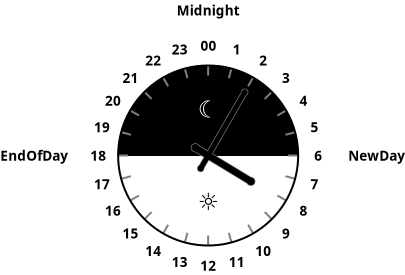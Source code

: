 <?xml version="1.0" encoding="UTF-8"?>
<dia:diagram xmlns:dia="http://www.lysator.liu.se/~alla/dia/">
  <dia:layer name="Background" visible="true" active="true">
    <dia:object type="Standard - Text" version="1" id="O0">
      <dia:attribute name="obj_pos">
        <dia:point val="12,6.5"/>
      </dia:attribute>
      <dia:attribute name="obj_bb">
        <dia:rectangle val="11.527,6.105;12.473,6.895"/>
      </dia:attribute>
      <dia:attribute name="text">
        <dia:composite type="text">
          <dia:attribute name="string">
            <dia:string>#00#</dia:string>
          </dia:attribute>
          <dia:attribute name="font">
            <dia:font family="sans" style="80" name="Helvetica-Bold"/>
          </dia:attribute>
          <dia:attribute name="height">
            <dia:real val="0.847"/>
          </dia:attribute>
          <dia:attribute name="pos">
            <dia:point val="12,6.735"/>
          </dia:attribute>
          <dia:attribute name="color">
            <dia:color val="#000000"/>
          </dia:attribute>
          <dia:attribute name="alignment">
            <dia:enum val="1"/>
          </dia:attribute>
        </dia:composite>
      </dia:attribute>
      <dia:attribute name="valign">
        <dia:enum val="2"/>
      </dia:attribute>
    </dia:object>
    <dia:object type="Standard - Text" version="1" id="O1">
      <dia:attribute name="obj_pos">
        <dia:point val="13.424,6.687"/>
      </dia:attribute>
      <dia:attribute name="obj_bb">
        <dia:rectangle val="13.187,6.292;13.66,7.082"/>
      </dia:attribute>
      <dia:attribute name="text">
        <dia:composite type="text">
          <dia:attribute name="string">
            <dia:string>#1#</dia:string>
          </dia:attribute>
          <dia:attribute name="font">
            <dia:font family="sans" style="80" name="Helvetica-Bold"/>
          </dia:attribute>
          <dia:attribute name="height">
            <dia:real val="0.847"/>
          </dia:attribute>
          <dia:attribute name="pos">
            <dia:point val="13.424,6.922"/>
          </dia:attribute>
          <dia:attribute name="color">
            <dia:color val="#000000"/>
          </dia:attribute>
          <dia:attribute name="alignment">
            <dia:enum val="1"/>
          </dia:attribute>
        </dia:composite>
      </dia:attribute>
      <dia:attribute name="valign">
        <dia:enum val="2"/>
      </dia:attribute>
    </dia:object>
    <dia:object type="Standard - Text" version="1" id="O2">
      <dia:attribute name="obj_pos">
        <dia:point val="14.75,7.237"/>
      </dia:attribute>
      <dia:attribute name="obj_bb">
        <dia:rectangle val="14.514,6.842;14.986,7.632"/>
      </dia:attribute>
      <dia:attribute name="text">
        <dia:composite type="text">
          <dia:attribute name="string">
            <dia:string>#2#</dia:string>
          </dia:attribute>
          <dia:attribute name="font">
            <dia:font family="sans" style="80" name="Helvetica-Bold"/>
          </dia:attribute>
          <dia:attribute name="height">
            <dia:real val="0.847"/>
          </dia:attribute>
          <dia:attribute name="pos">
            <dia:point val="14.75,7.472"/>
          </dia:attribute>
          <dia:attribute name="color">
            <dia:color val="#000000"/>
          </dia:attribute>
          <dia:attribute name="alignment">
            <dia:enum val="1"/>
          </dia:attribute>
        </dia:composite>
      </dia:attribute>
      <dia:attribute name="valign">
        <dia:enum val="2"/>
      </dia:attribute>
    </dia:object>
    <dia:object type="Standard - Text" version="1" id="O3">
      <dia:attribute name="obj_pos">
        <dia:point val="15.889,8.111"/>
      </dia:attribute>
      <dia:attribute name="obj_bb">
        <dia:rectangle val="15.653,7.716;16.125,8.506"/>
      </dia:attribute>
      <dia:attribute name="text">
        <dia:composite type="text">
          <dia:attribute name="string">
            <dia:string>#3#</dia:string>
          </dia:attribute>
          <dia:attribute name="font">
            <dia:font family="sans" style="80" name="Helvetica-Bold"/>
          </dia:attribute>
          <dia:attribute name="height">
            <dia:real val="0.847"/>
          </dia:attribute>
          <dia:attribute name="pos">
            <dia:point val="15.889,8.346"/>
          </dia:attribute>
          <dia:attribute name="color">
            <dia:color val="#000000"/>
          </dia:attribute>
          <dia:attribute name="alignment">
            <dia:enum val="1"/>
          </dia:attribute>
        </dia:composite>
      </dia:attribute>
      <dia:attribute name="valign">
        <dia:enum val="2"/>
      </dia:attribute>
    </dia:object>
    <dia:object type="Standard - Text" version="1" id="O4">
      <dia:attribute name="obj_pos">
        <dia:point val="16.763,9.25"/>
      </dia:attribute>
      <dia:attribute name="obj_bb">
        <dia:rectangle val="16.527,8.855;16.999,9.645"/>
      </dia:attribute>
      <dia:attribute name="text">
        <dia:composite type="text">
          <dia:attribute name="string">
            <dia:string>#4#</dia:string>
          </dia:attribute>
          <dia:attribute name="font">
            <dia:font family="sans" style="80" name="Helvetica-Bold"/>
          </dia:attribute>
          <dia:attribute name="height">
            <dia:real val="0.847"/>
          </dia:attribute>
          <dia:attribute name="pos">
            <dia:point val="16.763,9.485"/>
          </dia:attribute>
          <dia:attribute name="color">
            <dia:color val="#000000"/>
          </dia:attribute>
          <dia:attribute name="alignment">
            <dia:enum val="1"/>
          </dia:attribute>
        </dia:composite>
      </dia:attribute>
      <dia:attribute name="valign">
        <dia:enum val="2"/>
      </dia:attribute>
    </dia:object>
    <dia:object type="Standard - Text" version="1" id="O5">
      <dia:attribute name="obj_pos">
        <dia:point val="17.313,10.576"/>
      </dia:attribute>
      <dia:attribute name="obj_bb">
        <dia:rectangle val="17.076,10.181;17.549,10.972"/>
      </dia:attribute>
      <dia:attribute name="text">
        <dia:composite type="text">
          <dia:attribute name="string">
            <dia:string>#5#</dia:string>
          </dia:attribute>
          <dia:attribute name="font">
            <dia:font family="sans" style="80" name="Helvetica-Bold"/>
          </dia:attribute>
          <dia:attribute name="height">
            <dia:real val="0.847"/>
          </dia:attribute>
          <dia:attribute name="pos">
            <dia:point val="17.313,10.812"/>
          </dia:attribute>
          <dia:attribute name="color">
            <dia:color val="#000000"/>
          </dia:attribute>
          <dia:attribute name="alignment">
            <dia:enum val="1"/>
          </dia:attribute>
        </dia:composite>
      </dia:attribute>
      <dia:attribute name="valign">
        <dia:enum val="2"/>
      </dia:attribute>
    </dia:object>
    <dia:object type="Standard - Text" version="1" id="O6">
      <dia:attribute name="obj_pos">
        <dia:point val="17.5,12"/>
      </dia:attribute>
      <dia:attribute name="obj_bb">
        <dia:rectangle val="17.264,11.605;17.736,12.395"/>
      </dia:attribute>
      <dia:attribute name="text">
        <dia:composite type="text">
          <dia:attribute name="string">
            <dia:string>#6#</dia:string>
          </dia:attribute>
          <dia:attribute name="font">
            <dia:font family="sans" style="80" name="Helvetica-Bold"/>
          </dia:attribute>
          <dia:attribute name="height">
            <dia:real val="0.847"/>
          </dia:attribute>
          <dia:attribute name="pos">
            <dia:point val="17.5,12.235"/>
          </dia:attribute>
          <dia:attribute name="color">
            <dia:color val="#000000"/>
          </dia:attribute>
          <dia:attribute name="alignment">
            <dia:enum val="1"/>
          </dia:attribute>
        </dia:composite>
      </dia:attribute>
      <dia:attribute name="valign">
        <dia:enum val="2"/>
      </dia:attribute>
    </dia:object>
    <dia:object type="Standard - Text" version="1" id="O7">
      <dia:attribute name="obj_pos">
        <dia:point val="17.313,13.424"/>
      </dia:attribute>
      <dia:attribute name="obj_bb">
        <dia:rectangle val="17.076,13.028;17.549,13.819"/>
      </dia:attribute>
      <dia:attribute name="text">
        <dia:composite type="text">
          <dia:attribute name="string">
            <dia:string>#7#</dia:string>
          </dia:attribute>
          <dia:attribute name="font">
            <dia:font family="sans" style="80" name="Helvetica-Bold"/>
          </dia:attribute>
          <dia:attribute name="height">
            <dia:real val="0.847"/>
          </dia:attribute>
          <dia:attribute name="pos">
            <dia:point val="17.313,13.659"/>
          </dia:attribute>
          <dia:attribute name="color">
            <dia:color val="#000000"/>
          </dia:attribute>
          <dia:attribute name="alignment">
            <dia:enum val="1"/>
          </dia:attribute>
        </dia:composite>
      </dia:attribute>
      <dia:attribute name="valign">
        <dia:enum val="2"/>
      </dia:attribute>
    </dia:object>
    <dia:object type="Standard - Text" version="1" id="O8">
      <dia:attribute name="obj_pos">
        <dia:point val="16.763,14.75"/>
      </dia:attribute>
      <dia:attribute name="obj_bb">
        <dia:rectangle val="16.527,14.355;16.999,15.145"/>
      </dia:attribute>
      <dia:attribute name="text">
        <dia:composite type="text">
          <dia:attribute name="string">
            <dia:string>#8#</dia:string>
          </dia:attribute>
          <dia:attribute name="font">
            <dia:font family="sans" style="80" name="Helvetica-Bold"/>
          </dia:attribute>
          <dia:attribute name="height">
            <dia:real val="0.847"/>
          </dia:attribute>
          <dia:attribute name="pos">
            <dia:point val="16.763,14.985"/>
          </dia:attribute>
          <dia:attribute name="color">
            <dia:color val="#000000"/>
          </dia:attribute>
          <dia:attribute name="alignment">
            <dia:enum val="1"/>
          </dia:attribute>
        </dia:composite>
      </dia:attribute>
      <dia:attribute name="valign">
        <dia:enum val="2"/>
      </dia:attribute>
    </dia:object>
    <dia:object type="Standard - Text" version="1" id="O9">
      <dia:attribute name="obj_pos">
        <dia:point val="15.889,15.889"/>
      </dia:attribute>
      <dia:attribute name="obj_bb">
        <dia:rectangle val="15.653,15.494;16.125,16.284"/>
      </dia:attribute>
      <dia:attribute name="text">
        <dia:composite type="text">
          <dia:attribute name="string">
            <dia:string>#9#</dia:string>
          </dia:attribute>
          <dia:attribute name="font">
            <dia:font family="sans" style="80" name="Helvetica-Bold"/>
          </dia:attribute>
          <dia:attribute name="height">
            <dia:real val="0.847"/>
          </dia:attribute>
          <dia:attribute name="pos">
            <dia:point val="15.889,16.124"/>
          </dia:attribute>
          <dia:attribute name="color">
            <dia:color val="#000000"/>
          </dia:attribute>
          <dia:attribute name="alignment">
            <dia:enum val="1"/>
          </dia:attribute>
        </dia:composite>
      </dia:attribute>
      <dia:attribute name="valign">
        <dia:enum val="2"/>
      </dia:attribute>
    </dia:object>
    <dia:object type="Standard - Text" version="1" id="O10">
      <dia:attribute name="obj_pos">
        <dia:point val="14.75,16.763"/>
      </dia:attribute>
      <dia:attribute name="obj_bb">
        <dia:rectangle val="14.277,16.368;15.223,17.158"/>
      </dia:attribute>
      <dia:attribute name="text">
        <dia:composite type="text">
          <dia:attribute name="string">
            <dia:string>#10#</dia:string>
          </dia:attribute>
          <dia:attribute name="font">
            <dia:font family="sans" style="80" name="Helvetica-Bold"/>
          </dia:attribute>
          <dia:attribute name="height">
            <dia:real val="0.847"/>
          </dia:attribute>
          <dia:attribute name="pos">
            <dia:point val="14.75,16.998"/>
          </dia:attribute>
          <dia:attribute name="color">
            <dia:color val="#000000"/>
          </dia:attribute>
          <dia:attribute name="alignment">
            <dia:enum val="1"/>
          </dia:attribute>
        </dia:composite>
      </dia:attribute>
      <dia:attribute name="valign">
        <dia:enum val="2"/>
      </dia:attribute>
    </dia:object>
    <dia:object type="Standard - Text" version="1" id="O11">
      <dia:attribute name="obj_pos">
        <dia:point val="13.424,17.313"/>
      </dia:attribute>
      <dia:attribute name="obj_bb">
        <dia:rectangle val="12.951,16.918;13.896,17.708"/>
      </dia:attribute>
      <dia:attribute name="text">
        <dia:composite type="text">
          <dia:attribute name="string">
            <dia:string>#11#</dia:string>
          </dia:attribute>
          <dia:attribute name="font">
            <dia:font family="sans" style="80" name="Helvetica-Bold"/>
          </dia:attribute>
          <dia:attribute name="height">
            <dia:real val="0.847"/>
          </dia:attribute>
          <dia:attribute name="pos">
            <dia:point val="13.424,17.548"/>
          </dia:attribute>
          <dia:attribute name="color">
            <dia:color val="#000000"/>
          </dia:attribute>
          <dia:attribute name="alignment">
            <dia:enum val="1"/>
          </dia:attribute>
        </dia:composite>
      </dia:attribute>
      <dia:attribute name="valign">
        <dia:enum val="2"/>
      </dia:attribute>
    </dia:object>
    <dia:object type="Standard - Text" version="1" id="O12">
      <dia:attribute name="obj_pos">
        <dia:point val="12,17.5"/>
      </dia:attribute>
      <dia:attribute name="obj_bb">
        <dia:rectangle val="11.527,17.105;12.473,17.895"/>
      </dia:attribute>
      <dia:attribute name="text">
        <dia:composite type="text">
          <dia:attribute name="string">
            <dia:string>#12#</dia:string>
          </dia:attribute>
          <dia:attribute name="font">
            <dia:font family="sans" style="80" name="Helvetica-Bold"/>
          </dia:attribute>
          <dia:attribute name="height">
            <dia:real val="0.847"/>
          </dia:attribute>
          <dia:attribute name="pos">
            <dia:point val="12,17.735"/>
          </dia:attribute>
          <dia:attribute name="color">
            <dia:color val="#000000"/>
          </dia:attribute>
          <dia:attribute name="alignment">
            <dia:enum val="1"/>
          </dia:attribute>
        </dia:composite>
      </dia:attribute>
      <dia:attribute name="valign">
        <dia:enum val="2"/>
      </dia:attribute>
    </dia:object>
    <dia:object type="Standard - Text" version="1" id="O13">
      <dia:attribute name="obj_pos">
        <dia:point val="10.576,17.313"/>
      </dia:attribute>
      <dia:attribute name="obj_bb">
        <dia:rectangle val="10.104,16.918;11.049,17.708"/>
      </dia:attribute>
      <dia:attribute name="text">
        <dia:composite type="text">
          <dia:attribute name="string">
            <dia:string>#13#</dia:string>
          </dia:attribute>
          <dia:attribute name="font">
            <dia:font family="sans" style="80" name="Helvetica-Bold"/>
          </dia:attribute>
          <dia:attribute name="height">
            <dia:real val="0.847"/>
          </dia:attribute>
          <dia:attribute name="pos">
            <dia:point val="10.576,17.548"/>
          </dia:attribute>
          <dia:attribute name="color">
            <dia:color val="#000000"/>
          </dia:attribute>
          <dia:attribute name="alignment">
            <dia:enum val="1"/>
          </dia:attribute>
        </dia:composite>
      </dia:attribute>
      <dia:attribute name="valign">
        <dia:enum val="2"/>
      </dia:attribute>
    </dia:object>
    <dia:object type="Standard - Text" version="1" id="O14">
      <dia:attribute name="obj_pos">
        <dia:point val="9.25,16.763"/>
      </dia:attribute>
      <dia:attribute name="obj_bb">
        <dia:rectangle val="8.777,16.368;9.723,17.158"/>
      </dia:attribute>
      <dia:attribute name="text">
        <dia:composite type="text">
          <dia:attribute name="string">
            <dia:string>#14#</dia:string>
          </dia:attribute>
          <dia:attribute name="font">
            <dia:font family="sans" style="80" name="Helvetica-Bold"/>
          </dia:attribute>
          <dia:attribute name="height">
            <dia:real val="0.847"/>
          </dia:attribute>
          <dia:attribute name="pos">
            <dia:point val="9.25,16.998"/>
          </dia:attribute>
          <dia:attribute name="color">
            <dia:color val="#000000"/>
          </dia:attribute>
          <dia:attribute name="alignment">
            <dia:enum val="1"/>
          </dia:attribute>
        </dia:composite>
      </dia:attribute>
      <dia:attribute name="valign">
        <dia:enum val="2"/>
      </dia:attribute>
    </dia:object>
    <dia:object type="Standard - Text" version="1" id="O15">
      <dia:attribute name="obj_pos">
        <dia:point val="8.111,15.889"/>
      </dia:attribute>
      <dia:attribute name="obj_bb">
        <dia:rectangle val="7.638,15.494;8.583,16.284"/>
      </dia:attribute>
      <dia:attribute name="text">
        <dia:composite type="text">
          <dia:attribute name="string">
            <dia:string>#15#</dia:string>
          </dia:attribute>
          <dia:attribute name="font">
            <dia:font family="sans" style="80" name="Helvetica-Bold"/>
          </dia:attribute>
          <dia:attribute name="height">
            <dia:real val="0.847"/>
          </dia:attribute>
          <dia:attribute name="pos">
            <dia:point val="8.111,16.124"/>
          </dia:attribute>
          <dia:attribute name="color">
            <dia:color val="#000000"/>
          </dia:attribute>
          <dia:attribute name="alignment">
            <dia:enum val="1"/>
          </dia:attribute>
        </dia:composite>
      </dia:attribute>
      <dia:attribute name="valign">
        <dia:enum val="2"/>
      </dia:attribute>
    </dia:object>
    <dia:object type="Standard - Text" version="1" id="O16">
      <dia:attribute name="obj_pos">
        <dia:point val="7.237,14.75"/>
      </dia:attribute>
      <dia:attribute name="obj_bb">
        <dia:rectangle val="6.764,14.355;7.709,15.145"/>
      </dia:attribute>
      <dia:attribute name="text">
        <dia:composite type="text">
          <dia:attribute name="string">
            <dia:string>#16#</dia:string>
          </dia:attribute>
          <dia:attribute name="font">
            <dia:font family="sans" style="80" name="Helvetica-Bold"/>
          </dia:attribute>
          <dia:attribute name="height">
            <dia:real val="0.847"/>
          </dia:attribute>
          <dia:attribute name="pos">
            <dia:point val="7.237,14.985"/>
          </dia:attribute>
          <dia:attribute name="color">
            <dia:color val="#000000"/>
          </dia:attribute>
          <dia:attribute name="alignment">
            <dia:enum val="1"/>
          </dia:attribute>
        </dia:composite>
      </dia:attribute>
      <dia:attribute name="valign">
        <dia:enum val="2"/>
      </dia:attribute>
    </dia:object>
    <dia:object type="Standard - Text" version="1" id="O17">
      <dia:attribute name="obj_pos">
        <dia:point val="6.687,13.424"/>
      </dia:attribute>
      <dia:attribute name="obj_bb">
        <dia:rectangle val="6.215,13.028;7.16,13.819"/>
      </dia:attribute>
      <dia:attribute name="text">
        <dia:composite type="text">
          <dia:attribute name="string">
            <dia:string>#17#</dia:string>
          </dia:attribute>
          <dia:attribute name="font">
            <dia:font family="sans" style="80" name="Helvetica-Bold"/>
          </dia:attribute>
          <dia:attribute name="height">
            <dia:real val="0.847"/>
          </dia:attribute>
          <dia:attribute name="pos">
            <dia:point val="6.687,13.659"/>
          </dia:attribute>
          <dia:attribute name="color">
            <dia:color val="#000000"/>
          </dia:attribute>
          <dia:attribute name="alignment">
            <dia:enum val="1"/>
          </dia:attribute>
        </dia:composite>
      </dia:attribute>
      <dia:attribute name="valign">
        <dia:enum val="2"/>
      </dia:attribute>
    </dia:object>
    <dia:object type="Standard - Text" version="1" id="O18">
      <dia:attribute name="obj_pos">
        <dia:point val="6.5,12"/>
      </dia:attribute>
      <dia:attribute name="obj_bb">
        <dia:rectangle val="6.027,11.605;6.973,12.395"/>
      </dia:attribute>
      <dia:attribute name="text">
        <dia:composite type="text">
          <dia:attribute name="string">
            <dia:string>#18#</dia:string>
          </dia:attribute>
          <dia:attribute name="font">
            <dia:font family="sans" style="80" name="Helvetica-Bold"/>
          </dia:attribute>
          <dia:attribute name="height">
            <dia:real val="0.847"/>
          </dia:attribute>
          <dia:attribute name="pos">
            <dia:point val="6.5,12.235"/>
          </dia:attribute>
          <dia:attribute name="color">
            <dia:color val="#000000"/>
          </dia:attribute>
          <dia:attribute name="alignment">
            <dia:enum val="1"/>
          </dia:attribute>
        </dia:composite>
      </dia:attribute>
      <dia:attribute name="valign">
        <dia:enum val="2"/>
      </dia:attribute>
    </dia:object>
    <dia:object type="Standard - Text" version="1" id="O19">
      <dia:attribute name="obj_pos">
        <dia:point val="6.687,10.576"/>
      </dia:attribute>
      <dia:attribute name="obj_bb">
        <dia:rectangle val="6.215,10.181;7.16,10.972"/>
      </dia:attribute>
      <dia:attribute name="text">
        <dia:composite type="text">
          <dia:attribute name="string">
            <dia:string>#19#</dia:string>
          </dia:attribute>
          <dia:attribute name="font">
            <dia:font family="sans" style="80" name="Helvetica-Bold"/>
          </dia:attribute>
          <dia:attribute name="height">
            <dia:real val="0.847"/>
          </dia:attribute>
          <dia:attribute name="pos">
            <dia:point val="6.687,10.812"/>
          </dia:attribute>
          <dia:attribute name="color">
            <dia:color val="#000000"/>
          </dia:attribute>
          <dia:attribute name="alignment">
            <dia:enum val="1"/>
          </dia:attribute>
        </dia:composite>
      </dia:attribute>
      <dia:attribute name="valign">
        <dia:enum val="2"/>
      </dia:attribute>
    </dia:object>
    <dia:object type="Standard - Text" version="1" id="O20">
      <dia:attribute name="obj_pos">
        <dia:point val="7.237,9.25"/>
      </dia:attribute>
      <dia:attribute name="obj_bb">
        <dia:rectangle val="6.764,8.855;7.709,9.645"/>
      </dia:attribute>
      <dia:attribute name="text">
        <dia:composite type="text">
          <dia:attribute name="string">
            <dia:string>#20#</dia:string>
          </dia:attribute>
          <dia:attribute name="font">
            <dia:font family="sans" style="80" name="Helvetica-Bold"/>
          </dia:attribute>
          <dia:attribute name="height">
            <dia:real val="0.847"/>
          </dia:attribute>
          <dia:attribute name="pos">
            <dia:point val="7.237,9.485"/>
          </dia:attribute>
          <dia:attribute name="color">
            <dia:color val="#000000"/>
          </dia:attribute>
          <dia:attribute name="alignment">
            <dia:enum val="1"/>
          </dia:attribute>
        </dia:composite>
      </dia:attribute>
      <dia:attribute name="valign">
        <dia:enum val="2"/>
      </dia:attribute>
    </dia:object>
    <dia:object type="Standard - Text" version="1" id="O21">
      <dia:attribute name="obj_pos">
        <dia:point val="8.111,8.111"/>
      </dia:attribute>
      <dia:attribute name="obj_bb">
        <dia:rectangle val="7.638,7.716;8.583,8.506"/>
      </dia:attribute>
      <dia:attribute name="text">
        <dia:composite type="text">
          <dia:attribute name="string">
            <dia:string>#21#</dia:string>
          </dia:attribute>
          <dia:attribute name="font">
            <dia:font family="sans" style="80" name="Helvetica-Bold"/>
          </dia:attribute>
          <dia:attribute name="height">
            <dia:real val="0.847"/>
          </dia:attribute>
          <dia:attribute name="pos">
            <dia:point val="8.111,8.346"/>
          </dia:attribute>
          <dia:attribute name="color">
            <dia:color val="#000000"/>
          </dia:attribute>
          <dia:attribute name="alignment">
            <dia:enum val="1"/>
          </dia:attribute>
        </dia:composite>
      </dia:attribute>
      <dia:attribute name="valign">
        <dia:enum val="2"/>
      </dia:attribute>
    </dia:object>
    <dia:object type="Standard - Text" version="1" id="O22">
      <dia:attribute name="obj_pos">
        <dia:point val="9.25,7.237"/>
      </dia:attribute>
      <dia:attribute name="obj_bb">
        <dia:rectangle val="8.777,6.842;9.723,7.632"/>
      </dia:attribute>
      <dia:attribute name="text">
        <dia:composite type="text">
          <dia:attribute name="string">
            <dia:string>#22#</dia:string>
          </dia:attribute>
          <dia:attribute name="font">
            <dia:font family="sans" style="80" name="Helvetica-Bold"/>
          </dia:attribute>
          <dia:attribute name="height">
            <dia:real val="0.847"/>
          </dia:attribute>
          <dia:attribute name="pos">
            <dia:point val="9.25,7.472"/>
          </dia:attribute>
          <dia:attribute name="color">
            <dia:color val="#000000"/>
          </dia:attribute>
          <dia:attribute name="alignment">
            <dia:enum val="1"/>
          </dia:attribute>
        </dia:composite>
      </dia:attribute>
      <dia:attribute name="valign">
        <dia:enum val="2"/>
      </dia:attribute>
    </dia:object>
    <dia:object type="Standard - Text" version="1" id="O23">
      <dia:attribute name="obj_pos">
        <dia:point val="10.576,6.687"/>
      </dia:attribute>
      <dia:attribute name="obj_bb">
        <dia:rectangle val="10.104,6.292;11.049,7.082"/>
      </dia:attribute>
      <dia:attribute name="text">
        <dia:composite type="text">
          <dia:attribute name="string">
            <dia:string>#23#</dia:string>
          </dia:attribute>
          <dia:attribute name="font">
            <dia:font family="sans" style="80" name="Helvetica-Bold"/>
          </dia:attribute>
          <dia:attribute name="height">
            <dia:real val="0.847"/>
          </dia:attribute>
          <dia:attribute name="pos">
            <dia:point val="10.576,6.922"/>
          </dia:attribute>
          <dia:attribute name="color">
            <dia:color val="#000000"/>
          </dia:attribute>
          <dia:attribute name="alignment">
            <dia:enum val="1"/>
          </dia:attribute>
        </dia:composite>
      </dia:attribute>
      <dia:attribute name="valign">
        <dia:enum val="2"/>
      </dia:attribute>
    </dia:object>
    <dia:object type="Standard - Text" version="1" id="O24">
      <dia:attribute name="obj_pos">
        <dia:point val="12,15"/>
      </dia:attribute>
      <dia:attribute name="obj_bb">
        <dia:rectangle val="11.469,13.617;12.531,15"/>
      </dia:attribute>
      <dia:attribute name="text">
        <dia:composite type="text">
          <dia:attribute name="string">
            <dia:string>#☼#</dia:string>
          </dia:attribute>
          <dia:attribute name="font">
            <dia:font family="sans" style="0" name="Helvetica"/>
          </dia:attribute>
          <dia:attribute name="height">
            <dia:real val="1.482"/>
          </dia:attribute>
          <dia:attribute name="pos">
            <dia:point val="12,14.72"/>
          </dia:attribute>
          <dia:attribute name="color">
            <dia:color val="#000000"/>
          </dia:attribute>
          <dia:attribute name="alignment">
            <dia:enum val="1"/>
          </dia:attribute>
        </dia:composite>
      </dia:attribute>
      <dia:attribute name="valign">
        <dia:enum val="1"/>
      </dia:attribute>
    </dia:object>
    <dia:object type="Standard - Polygon" version="0" id="O25">
      <dia:attribute name="obj_pos">
        <dia:point val="16.5,12"/>
      </dia:attribute>
      <dia:attribute name="obj_bb">
        <dia:rectangle val="7.495,7.495;16.505,12.005"/>
      </dia:attribute>
      <dia:attribute name="poly_points">
        <dia:point val="16.5,12"/>
        <dia:point val="16.478,11.559"/>
        <dia:point val="16.413,11.122"/>
        <dia:point val="16.306,10.694"/>
        <dia:point val="16.157,10.278"/>
        <dia:point val="15.969,9.879"/>
        <dia:point val="15.742,9.5"/>
        <dia:point val="15.479,9.145"/>
        <dia:point val="15.182,8.818"/>
        <dia:point val="14.855,8.521"/>
        <dia:point val="14.5,8.258"/>
        <dia:point val="14.121,8.031"/>
        <dia:point val="13.722,7.843"/>
        <dia:point val="13.306,7.694"/>
        <dia:point val="12.878,7.586"/>
        <dia:point val="12.441,7.522"/>
        <dia:point val="12,7.5"/>
        <dia:point val="11.559,7.522"/>
        <dia:point val="11.122,7.586"/>
        <dia:point val="10.694,7.694"/>
        <dia:point val="10.278,7.843"/>
        <dia:point val="9.879,8.031"/>
        <dia:point val="9.5,8.258"/>
        <dia:point val="9.145,8.521"/>
        <dia:point val="8.818,8.818"/>
        <dia:point val="8.521,9.145"/>
        <dia:point val="8.258,9.5"/>
        <dia:point val="8.031,9.879"/>
        <dia:point val="7.843,10.278"/>
        <dia:point val="7.694,10.694"/>
        <dia:point val="7.586,11.122"/>
        <dia:point val="7.522,11.559"/>
        <dia:point val="7.5,12"/>
      </dia:attribute>
      <dia:attribute name="line_width">
        <dia:real val="0.01"/>
      </dia:attribute>
      <dia:attribute name="inner_color">
        <dia:color val="#000000"/>
      </dia:attribute>
      <dia:attribute name="show_background">
        <dia:boolean val="true"/>
      </dia:attribute>
    </dia:object>
    <dia:object type="Standard - Line" version="0" id="O26">
      <dia:attribute name="obj_pos">
        <dia:point val="16.5,12"/>
      </dia:attribute>
      <dia:attribute name="obj_bb">
        <dia:rectangle val="15.95,11.95;16.55,12.05"/>
      </dia:attribute>
      <dia:attribute name="conn_endpoints">
        <dia:point val="16.5,12"/>
        <dia:point val="16,12"/>
      </dia:attribute>
      <dia:attribute name="numcp">
        <dia:int val="1"/>
      </dia:attribute>
      <dia:attribute name="line_color">
        <dia:color val="#808080"/>
      </dia:attribute>
    </dia:object>
    <dia:object type="Standard - Line" version="0" id="O27">
      <dia:attribute name="obj_pos">
        <dia:point val="16.347,10.835"/>
      </dia:attribute>
      <dia:attribute name="obj_bb">
        <dia:rectangle val="15.803,10.774;16.408,11.026"/>
      </dia:attribute>
      <dia:attribute name="conn_endpoints">
        <dia:point val="16.347,10.835"/>
        <dia:point val="15.864,10.965"/>
      </dia:attribute>
      <dia:attribute name="numcp">
        <dia:int val="1"/>
      </dia:attribute>
      <dia:attribute name="line_color">
        <dia:color val="#808080"/>
      </dia:attribute>
    </dia:object>
    <dia:object type="Standard - Line" version="0" id="O28">
      <dia:attribute name="obj_pos">
        <dia:point val="15.897,9.75"/>
      </dia:attribute>
      <dia:attribute name="obj_bb">
        <dia:rectangle val="15.396,9.682;15.965,10.068"/>
      </dia:attribute>
      <dia:attribute name="conn_endpoints">
        <dia:point val="15.897,9.75"/>
        <dia:point val="15.464,10"/>
      </dia:attribute>
      <dia:attribute name="numcp">
        <dia:int val="1"/>
      </dia:attribute>
      <dia:attribute name="line_color">
        <dia:color val="#808080"/>
      </dia:attribute>
    </dia:object>
    <dia:object type="Standard - Line" version="0" id="O29">
      <dia:attribute name="obj_pos">
        <dia:point val="15.182,8.818"/>
      </dia:attribute>
      <dia:attribute name="obj_bb">
        <dia:rectangle val="14.758,8.747;15.253,9.242"/>
      </dia:attribute>
      <dia:attribute name="conn_endpoints">
        <dia:point val="15.182,8.818"/>
        <dia:point val="14.828,9.172"/>
      </dia:attribute>
      <dia:attribute name="numcp">
        <dia:int val="1"/>
      </dia:attribute>
      <dia:attribute name="line_color">
        <dia:color val="#808080"/>
      </dia:attribute>
    </dia:object>
    <dia:object type="Standard - Line" version="0" id="O30">
      <dia:attribute name="obj_pos">
        <dia:point val="14.25,8.103"/>
      </dia:attribute>
      <dia:attribute name="obj_bb">
        <dia:rectangle val="13.932,8.035;14.318,8.604"/>
      </dia:attribute>
      <dia:attribute name="conn_endpoints">
        <dia:point val="14.25,8.103"/>
        <dia:point val="14,8.536"/>
      </dia:attribute>
      <dia:attribute name="numcp">
        <dia:int val="1"/>
      </dia:attribute>
      <dia:attribute name="line_color">
        <dia:color val="#808080"/>
      </dia:attribute>
    </dia:object>
    <dia:object type="Standard - Line" version="0" id="O31">
      <dia:attribute name="obj_pos">
        <dia:point val="13.165,7.653"/>
      </dia:attribute>
      <dia:attribute name="obj_bb">
        <dia:rectangle val="12.974,7.592;13.226,8.198"/>
      </dia:attribute>
      <dia:attribute name="conn_endpoints">
        <dia:point val="13.165,7.653"/>
        <dia:point val="13.035,8.136"/>
      </dia:attribute>
      <dia:attribute name="numcp">
        <dia:int val="1"/>
      </dia:attribute>
      <dia:attribute name="line_color">
        <dia:color val="#808080"/>
      </dia:attribute>
    </dia:object>
    <dia:object type="Standard - Line" version="0" id="O32">
      <dia:attribute name="obj_pos">
        <dia:point val="12,7.5"/>
      </dia:attribute>
      <dia:attribute name="obj_bb">
        <dia:rectangle val="11.95,7.45;12.05,8.05"/>
      </dia:attribute>
      <dia:attribute name="conn_endpoints">
        <dia:point val="12,7.5"/>
        <dia:point val="12,8"/>
      </dia:attribute>
      <dia:attribute name="numcp">
        <dia:int val="1"/>
      </dia:attribute>
      <dia:attribute name="line_color">
        <dia:color val="#808080"/>
      </dia:attribute>
    </dia:object>
    <dia:object type="Standard - Line" version="0" id="O33">
      <dia:attribute name="obj_pos">
        <dia:point val="10.835,7.653"/>
      </dia:attribute>
      <dia:attribute name="obj_bb">
        <dia:rectangle val="10.774,7.592;11.026,8.198"/>
      </dia:attribute>
      <dia:attribute name="conn_endpoints">
        <dia:point val="10.835,7.653"/>
        <dia:point val="10.965,8.136"/>
      </dia:attribute>
      <dia:attribute name="numcp">
        <dia:int val="1"/>
      </dia:attribute>
      <dia:attribute name="line_color">
        <dia:color val="#808080"/>
      </dia:attribute>
    </dia:object>
    <dia:object type="Standard - Line" version="0" id="O34">
      <dia:attribute name="obj_pos">
        <dia:point val="9.75,8.103"/>
      </dia:attribute>
      <dia:attribute name="obj_bb">
        <dia:rectangle val="9.682,8.035;10.068,8.604"/>
      </dia:attribute>
      <dia:attribute name="conn_endpoints">
        <dia:point val="9.75,8.103"/>
        <dia:point val="10,8.536"/>
      </dia:attribute>
      <dia:attribute name="numcp">
        <dia:int val="1"/>
      </dia:attribute>
      <dia:attribute name="line_color">
        <dia:color val="#808080"/>
      </dia:attribute>
    </dia:object>
    <dia:object type="Standard - Line" version="0" id="O35">
      <dia:attribute name="obj_pos">
        <dia:point val="8.818,8.818"/>
      </dia:attribute>
      <dia:attribute name="obj_bb">
        <dia:rectangle val="8.747,8.747;9.242,9.242"/>
      </dia:attribute>
      <dia:attribute name="conn_endpoints">
        <dia:point val="8.818,8.818"/>
        <dia:point val="9.172,9.172"/>
      </dia:attribute>
      <dia:attribute name="numcp">
        <dia:int val="1"/>
      </dia:attribute>
      <dia:attribute name="line_color">
        <dia:color val="#808080"/>
      </dia:attribute>
    </dia:object>
    <dia:object type="Standard - Line" version="0" id="O36">
      <dia:attribute name="obj_pos">
        <dia:point val="8.103,9.75"/>
      </dia:attribute>
      <dia:attribute name="obj_bb">
        <dia:rectangle val="8.035,9.682;8.604,10.068"/>
      </dia:attribute>
      <dia:attribute name="conn_endpoints">
        <dia:point val="8.103,9.75"/>
        <dia:point val="8.536,10"/>
      </dia:attribute>
      <dia:attribute name="numcp">
        <dia:int val="1"/>
      </dia:attribute>
      <dia:attribute name="line_color">
        <dia:color val="#808080"/>
      </dia:attribute>
    </dia:object>
    <dia:object type="Standard - Line" version="0" id="O37">
      <dia:attribute name="obj_pos">
        <dia:point val="7.653,10.835"/>
      </dia:attribute>
      <dia:attribute name="obj_bb">
        <dia:rectangle val="7.592,10.774;8.198,11.026"/>
      </dia:attribute>
      <dia:attribute name="conn_endpoints">
        <dia:point val="7.653,10.835"/>
        <dia:point val="8.136,10.965"/>
      </dia:attribute>
      <dia:attribute name="numcp">
        <dia:int val="1"/>
      </dia:attribute>
      <dia:attribute name="line_color">
        <dia:color val="#808080"/>
      </dia:attribute>
    </dia:object>
    <dia:object type="Standard - Line" version="0" id="O38">
      <dia:attribute name="obj_pos">
        <dia:point val="7.5,12"/>
      </dia:attribute>
      <dia:attribute name="obj_bb">
        <dia:rectangle val="7.45,11.95;8.05,12.05"/>
      </dia:attribute>
      <dia:attribute name="conn_endpoints">
        <dia:point val="7.5,12"/>
        <dia:point val="8,12"/>
      </dia:attribute>
      <dia:attribute name="numcp">
        <dia:int val="1"/>
      </dia:attribute>
      <dia:attribute name="line_color">
        <dia:color val="#808080"/>
      </dia:attribute>
    </dia:object>
    <dia:object type="Standard - Line" version="0" id="O39">
      <dia:attribute name="obj_pos">
        <dia:point val="7.653,13.165"/>
      </dia:attribute>
      <dia:attribute name="obj_bb">
        <dia:rectangle val="7.592,12.974;8.198,13.226"/>
      </dia:attribute>
      <dia:attribute name="conn_endpoints">
        <dia:point val="7.653,13.165"/>
        <dia:point val="8.136,13.035"/>
      </dia:attribute>
      <dia:attribute name="numcp">
        <dia:int val="1"/>
      </dia:attribute>
      <dia:attribute name="line_color">
        <dia:color val="#808080"/>
      </dia:attribute>
    </dia:object>
    <dia:object type="Standard - Line" version="0" id="O40">
      <dia:attribute name="obj_pos">
        <dia:point val="8.103,14.25"/>
      </dia:attribute>
      <dia:attribute name="obj_bb">
        <dia:rectangle val="8.035,13.932;8.604,14.318"/>
      </dia:attribute>
      <dia:attribute name="conn_endpoints">
        <dia:point val="8.103,14.25"/>
        <dia:point val="8.536,14"/>
      </dia:attribute>
      <dia:attribute name="numcp">
        <dia:int val="1"/>
      </dia:attribute>
      <dia:attribute name="line_color">
        <dia:color val="#808080"/>
      </dia:attribute>
    </dia:object>
    <dia:object type="Standard - Line" version="0" id="O41">
      <dia:attribute name="obj_pos">
        <dia:point val="8.818,15.182"/>
      </dia:attribute>
      <dia:attribute name="obj_bb">
        <dia:rectangle val="8.747,14.758;9.242,15.253"/>
      </dia:attribute>
      <dia:attribute name="conn_endpoints">
        <dia:point val="8.818,15.182"/>
        <dia:point val="9.172,14.828"/>
      </dia:attribute>
      <dia:attribute name="numcp">
        <dia:int val="1"/>
      </dia:attribute>
      <dia:attribute name="line_color">
        <dia:color val="#808080"/>
      </dia:attribute>
    </dia:object>
    <dia:object type="Standard - Line" version="0" id="O42">
      <dia:attribute name="obj_pos">
        <dia:point val="9.75,15.897"/>
      </dia:attribute>
      <dia:attribute name="obj_bb">
        <dia:rectangle val="9.682,15.396;10.068,15.965"/>
      </dia:attribute>
      <dia:attribute name="conn_endpoints">
        <dia:point val="9.75,15.897"/>
        <dia:point val="10,15.464"/>
      </dia:attribute>
      <dia:attribute name="numcp">
        <dia:int val="1"/>
      </dia:attribute>
      <dia:attribute name="line_color">
        <dia:color val="#808080"/>
      </dia:attribute>
    </dia:object>
    <dia:object type="Standard - Line" version="0" id="O43">
      <dia:attribute name="obj_pos">
        <dia:point val="10.835,16.347"/>
      </dia:attribute>
      <dia:attribute name="obj_bb">
        <dia:rectangle val="10.774,15.803;11.026,16.408"/>
      </dia:attribute>
      <dia:attribute name="conn_endpoints">
        <dia:point val="10.835,16.347"/>
        <dia:point val="10.965,15.864"/>
      </dia:attribute>
      <dia:attribute name="numcp">
        <dia:int val="1"/>
      </dia:attribute>
      <dia:attribute name="line_color">
        <dia:color val="#808080"/>
      </dia:attribute>
    </dia:object>
    <dia:object type="Standard - Line" version="0" id="O44">
      <dia:attribute name="obj_pos">
        <dia:point val="12,16.5"/>
      </dia:attribute>
      <dia:attribute name="obj_bb">
        <dia:rectangle val="11.95,15.95;12.05,16.55"/>
      </dia:attribute>
      <dia:attribute name="conn_endpoints">
        <dia:point val="12,16.5"/>
        <dia:point val="12,16"/>
      </dia:attribute>
      <dia:attribute name="numcp">
        <dia:int val="1"/>
      </dia:attribute>
      <dia:attribute name="line_color">
        <dia:color val="#808080"/>
      </dia:attribute>
    </dia:object>
    <dia:object type="Standard - Line" version="0" id="O45">
      <dia:attribute name="obj_pos">
        <dia:point val="13.165,16.347"/>
      </dia:attribute>
      <dia:attribute name="obj_bb">
        <dia:rectangle val="12.974,15.803;13.226,16.408"/>
      </dia:attribute>
      <dia:attribute name="conn_endpoints">
        <dia:point val="13.165,16.347"/>
        <dia:point val="13.035,15.864"/>
      </dia:attribute>
      <dia:attribute name="numcp">
        <dia:int val="1"/>
      </dia:attribute>
      <dia:attribute name="line_color">
        <dia:color val="#808080"/>
      </dia:attribute>
    </dia:object>
    <dia:object type="Standard - Line" version="0" id="O46">
      <dia:attribute name="obj_pos">
        <dia:point val="14.25,15.897"/>
      </dia:attribute>
      <dia:attribute name="obj_bb">
        <dia:rectangle val="13.932,15.396;14.318,15.965"/>
      </dia:attribute>
      <dia:attribute name="conn_endpoints">
        <dia:point val="14.25,15.897"/>
        <dia:point val="14,15.464"/>
      </dia:attribute>
      <dia:attribute name="numcp">
        <dia:int val="1"/>
      </dia:attribute>
      <dia:attribute name="line_color">
        <dia:color val="#808080"/>
      </dia:attribute>
    </dia:object>
    <dia:object type="Standard - Line" version="0" id="O47">
      <dia:attribute name="obj_pos">
        <dia:point val="15.182,15.182"/>
      </dia:attribute>
      <dia:attribute name="obj_bb">
        <dia:rectangle val="14.758,14.758;15.253,15.253"/>
      </dia:attribute>
      <dia:attribute name="conn_endpoints">
        <dia:point val="15.182,15.182"/>
        <dia:point val="14.828,14.828"/>
      </dia:attribute>
      <dia:attribute name="numcp">
        <dia:int val="1"/>
      </dia:attribute>
      <dia:attribute name="line_color">
        <dia:color val="#808080"/>
      </dia:attribute>
    </dia:object>
    <dia:object type="Standard - Line" version="0" id="O48">
      <dia:attribute name="obj_pos">
        <dia:point val="15.897,14.25"/>
      </dia:attribute>
      <dia:attribute name="obj_bb">
        <dia:rectangle val="15.396,13.932;15.965,14.318"/>
      </dia:attribute>
      <dia:attribute name="conn_endpoints">
        <dia:point val="15.897,14.25"/>
        <dia:point val="15.464,14"/>
      </dia:attribute>
      <dia:attribute name="numcp">
        <dia:int val="1"/>
      </dia:attribute>
      <dia:attribute name="line_color">
        <dia:color val="#808080"/>
      </dia:attribute>
    </dia:object>
    <dia:object type="Standard - Line" version="0" id="O49">
      <dia:attribute name="obj_pos">
        <dia:point val="16.347,13.165"/>
      </dia:attribute>
      <dia:attribute name="obj_bb">
        <dia:rectangle val="15.803,12.974;16.408,13.226"/>
      </dia:attribute>
      <dia:attribute name="conn_endpoints">
        <dia:point val="16.347,13.165"/>
        <dia:point val="15.864,13.035"/>
      </dia:attribute>
      <dia:attribute name="numcp">
        <dia:int val="1"/>
      </dia:attribute>
      <dia:attribute name="line_color">
        <dia:color val="#808080"/>
      </dia:attribute>
    </dia:object>
    <dia:object type="Standard - Ellipse" version="0" id="O50">
      <dia:attribute name="obj_pos">
        <dia:point val="7.5,7.5"/>
      </dia:attribute>
      <dia:attribute name="obj_bb">
        <dia:rectangle val="7.45,7.45;16.55,16.55"/>
      </dia:attribute>
      <dia:attribute name="elem_corner">
        <dia:point val="7.5,7.5"/>
      </dia:attribute>
      <dia:attribute name="elem_width">
        <dia:real val="9"/>
      </dia:attribute>
      <dia:attribute name="elem_height">
        <dia:real val="9"/>
      </dia:attribute>
      <dia:attribute name="border_width">
        <dia:real val="0.1"/>
      </dia:attribute>
      <dia:attribute name="show_background">
        <dia:boolean val="false"/>
      </dia:attribute>
      <dia:attribute name="aspect">
        <dia:enum val="2"/>
      </dia:attribute>
    </dia:object>
    <dia:object type="Standard - Text" version="1" id="O51">
      <dia:attribute name="obj_pos">
        <dia:point val="12,9"/>
      </dia:attribute>
      <dia:attribute name="obj_bb">
        <dia:rectangle val="11.469,9;12.531,10.383"/>
      </dia:attribute>
      <dia:attribute name="text">
        <dia:composite type="text">
          <dia:attribute name="string">
            <dia:string>#☾#</dia:string>
          </dia:attribute>
          <dia:attribute name="font">
            <dia:font family="sans" style="0" name="Helvetica"/>
          </dia:attribute>
          <dia:attribute name="height">
            <dia:real val="1.482"/>
          </dia:attribute>
          <dia:attribute name="pos">
            <dia:point val="12,10.102"/>
          </dia:attribute>
          <dia:attribute name="color">
            <dia:color val="#ffffff"/>
          </dia:attribute>
          <dia:attribute name="alignment">
            <dia:enum val="1"/>
          </dia:attribute>
        </dia:composite>
      </dia:attribute>
      <dia:attribute name="valign">
        <dia:enum val="0"/>
      </dia:attribute>
    </dia:object>
    <dia:object type="Standard - Line" version="0" id="O52">
      <dia:attribute name="obj_pos">
        <dia:point val="11.359,11.611"/>
      </dia:attribute>
      <dia:attribute name="obj_bb">
        <dia:rectangle val="11.084,11.336;14.412,13.572"/>
      </dia:attribute>
      <dia:attribute name="conn_endpoints">
        <dia:point val="11.359,11.611"/>
        <dia:point val="14.137,13.297"/>
      </dia:attribute>
      <dia:attribute name="numcp">
        <dia:int val="1"/>
      </dia:attribute>
      <dia:attribute name="line_color">
        <dia:color val="#808080"/>
      </dia:attribute>
      <dia:attribute name="line_width">
        <dia:real val="0.4"/>
      </dia:attribute>
    </dia:object>
    <dia:object type="Standard - Ellipse" version="0" id="O53">
      <dia:attribute name="obj_pos">
        <dia:point val="11.159,11.411"/>
      </dia:attribute>
      <dia:attribute name="obj_bb">
        <dia:rectangle val="11.159,11.411;11.559,11.811"/>
      </dia:attribute>
      <dia:attribute name="elem_corner">
        <dia:point val="11.159,11.411"/>
      </dia:attribute>
      <dia:attribute name="elem_width">
        <dia:real val="0.4"/>
      </dia:attribute>
      <dia:attribute name="elem_height">
        <dia:real val="0.4"/>
      </dia:attribute>
      <dia:attribute name="border_width">
        <dia:real val="1.175e-38"/>
      </dia:attribute>
      <dia:attribute name="border_color">
        <dia:color val="#808080"/>
      </dia:attribute>
      <dia:attribute name="inner_color">
        <dia:color val="#808080"/>
      </dia:attribute>
      <dia:attribute name="aspect">
        <dia:enum val="2"/>
      </dia:attribute>
    </dia:object>
    <dia:object type="Standard - Ellipse" version="0" id="O54">
      <dia:attribute name="obj_pos">
        <dia:point val="13.937,13.097"/>
      </dia:attribute>
      <dia:attribute name="obj_bb">
        <dia:rectangle val="13.937,13.097;14.337,13.497"/>
      </dia:attribute>
      <dia:attribute name="elem_corner">
        <dia:point val="13.937,13.097"/>
      </dia:attribute>
      <dia:attribute name="elem_width">
        <dia:real val="0.4"/>
      </dia:attribute>
      <dia:attribute name="elem_height">
        <dia:real val="0.4"/>
      </dia:attribute>
      <dia:attribute name="border_width">
        <dia:real val="1.175e-38"/>
      </dia:attribute>
      <dia:attribute name="border_color">
        <dia:color val="#808080"/>
      </dia:attribute>
      <dia:attribute name="inner_color">
        <dia:color val="#808080"/>
      </dia:attribute>
      <dia:attribute name="aspect">
        <dia:enum val="2"/>
      </dia:attribute>
    </dia:object>
    <dia:object type="Standard - Line" version="0" id="O55">
      <dia:attribute name="obj_pos">
        <dia:point val="11.625,12.649"/>
      </dia:attribute>
      <dia:attribute name="obj_bb">
        <dia:rectangle val="11.409,8.623;14.041,12.866"/>
      </dia:attribute>
      <dia:attribute name="conn_endpoints">
        <dia:point val="11.625,12.649"/>
        <dia:point val="13.825,8.839"/>
      </dia:attribute>
      <dia:attribute name="numcp">
        <dia:int val="1"/>
      </dia:attribute>
      <dia:attribute name="line_color">
        <dia:color val="#808080"/>
      </dia:attribute>
      <dia:attribute name="line_width">
        <dia:real val="0.317"/>
      </dia:attribute>
    </dia:object>
    <dia:object type="Standard - Ellipse" version="0" id="O56">
      <dia:attribute name="obj_pos">
        <dia:point val="11.467,12.491"/>
      </dia:attribute>
      <dia:attribute name="obj_bb">
        <dia:rectangle val="11.467,12.491;11.783,12.808"/>
      </dia:attribute>
      <dia:attribute name="elem_corner">
        <dia:point val="11.467,12.491"/>
      </dia:attribute>
      <dia:attribute name="elem_width">
        <dia:real val="0.317"/>
      </dia:attribute>
      <dia:attribute name="elem_height">
        <dia:real val="0.317"/>
      </dia:attribute>
      <dia:attribute name="border_width">
        <dia:real val="1.175e-38"/>
      </dia:attribute>
      <dia:attribute name="border_color">
        <dia:color val="#808080"/>
      </dia:attribute>
      <dia:attribute name="inner_color">
        <dia:color val="#808080"/>
      </dia:attribute>
      <dia:attribute name="aspect">
        <dia:enum val="2"/>
      </dia:attribute>
    </dia:object>
    <dia:object type="Standard - Ellipse" version="0" id="O57">
      <dia:attribute name="obj_pos">
        <dia:point val="13.667,8.681"/>
      </dia:attribute>
      <dia:attribute name="obj_bb">
        <dia:rectangle val="13.667,8.681;13.983,8.997"/>
      </dia:attribute>
      <dia:attribute name="elem_corner">
        <dia:point val="13.667,8.681"/>
      </dia:attribute>
      <dia:attribute name="elem_width">
        <dia:real val="0.317"/>
      </dia:attribute>
      <dia:attribute name="elem_height">
        <dia:real val="0.317"/>
      </dia:attribute>
      <dia:attribute name="border_width">
        <dia:real val="1.175e-38"/>
      </dia:attribute>
      <dia:attribute name="border_color">
        <dia:color val="#808080"/>
      </dia:attribute>
      <dia:attribute name="inner_color">
        <dia:color val="#808080"/>
      </dia:attribute>
      <dia:attribute name="aspect">
        <dia:enum val="2"/>
      </dia:attribute>
    </dia:object>
    <dia:object type="Standard - Line" version="0" id="O58">
      <dia:attribute name="obj_pos">
        <dia:point val="11.359,11.611"/>
      </dia:attribute>
      <dia:attribute name="obj_bb">
        <dia:rectangle val="11.13,11.382;14.366,13.526"/>
      </dia:attribute>
      <dia:attribute name="conn_endpoints">
        <dia:point val="11.359,11.611"/>
        <dia:point val="14.137,13.297"/>
      </dia:attribute>
      <dia:attribute name="numcp">
        <dia:int val="1"/>
      </dia:attribute>
      <dia:attribute name="line_width">
        <dia:real val="0.333"/>
      </dia:attribute>
    </dia:object>
    <dia:object type="Standard - Ellipse" version="0" id="O59">
      <dia:attribute name="obj_pos">
        <dia:point val="11.192,11.444"/>
      </dia:attribute>
      <dia:attribute name="obj_bb">
        <dia:rectangle val="11.192,11.444;11.525,11.778"/>
      </dia:attribute>
      <dia:attribute name="elem_corner">
        <dia:point val="11.192,11.444"/>
      </dia:attribute>
      <dia:attribute name="elem_width">
        <dia:real val="0.333"/>
      </dia:attribute>
      <dia:attribute name="elem_height">
        <dia:real val="0.333"/>
      </dia:attribute>
      <dia:attribute name="border_width">
        <dia:real val="1.175e-38"/>
      </dia:attribute>
      <dia:attribute name="inner_color">
        <dia:color val="#000000"/>
      </dia:attribute>
      <dia:attribute name="aspect">
        <dia:enum val="2"/>
      </dia:attribute>
    </dia:object>
    <dia:object type="Standard - Ellipse" version="0" id="O60">
      <dia:attribute name="obj_pos">
        <dia:point val="13.971,13.13"/>
      </dia:attribute>
      <dia:attribute name="obj_bb">
        <dia:rectangle val="13.971,13.13;14.304,13.464"/>
      </dia:attribute>
      <dia:attribute name="elem_corner">
        <dia:point val="13.971,13.13"/>
      </dia:attribute>
      <dia:attribute name="elem_width">
        <dia:real val="0.333"/>
      </dia:attribute>
      <dia:attribute name="elem_height">
        <dia:real val="0.333"/>
      </dia:attribute>
      <dia:attribute name="border_width">
        <dia:real val="1.175e-38"/>
      </dia:attribute>
      <dia:attribute name="inner_color">
        <dia:color val="#000000"/>
      </dia:attribute>
      <dia:attribute name="aspect">
        <dia:enum val="2"/>
      </dia:attribute>
    </dia:object>
    <dia:object type="Standard - Line" version="0" id="O61">
      <dia:attribute name="obj_pos">
        <dia:point val="11.625,12.649"/>
      </dia:attribute>
      <dia:attribute name="obj_bb">
        <dia:rectangle val="11.454,8.668;13.996,12.82"/>
      </dia:attribute>
      <dia:attribute name="conn_endpoints">
        <dia:point val="11.625,12.649"/>
        <dia:point val="13.825,8.839"/>
      </dia:attribute>
      <dia:attribute name="numcp">
        <dia:int val="1"/>
      </dia:attribute>
      <dia:attribute name="line_width">
        <dia:real val="0.25"/>
      </dia:attribute>
    </dia:object>
    <dia:object type="Standard - Ellipse" version="0" id="O62">
      <dia:attribute name="obj_pos">
        <dia:point val="11.5,12.524"/>
      </dia:attribute>
      <dia:attribute name="obj_bb">
        <dia:rectangle val="11.5,12.524;11.75,12.774"/>
      </dia:attribute>
      <dia:attribute name="elem_corner">
        <dia:point val="11.5,12.524"/>
      </dia:attribute>
      <dia:attribute name="elem_width">
        <dia:real val="0.25"/>
      </dia:attribute>
      <dia:attribute name="elem_height">
        <dia:real val="0.25"/>
      </dia:attribute>
      <dia:attribute name="border_width">
        <dia:real val="1.175e-38"/>
      </dia:attribute>
      <dia:attribute name="inner_color">
        <dia:color val="#000000"/>
      </dia:attribute>
      <dia:attribute name="aspect">
        <dia:enum val="2"/>
      </dia:attribute>
    </dia:object>
    <dia:object type="Standard - Ellipse" version="0" id="O63">
      <dia:attribute name="obj_pos">
        <dia:point val="13.7,8.714"/>
      </dia:attribute>
      <dia:attribute name="obj_bb">
        <dia:rectangle val="13.7,8.714;13.95,8.964"/>
      </dia:attribute>
      <dia:attribute name="elem_corner">
        <dia:point val="13.7,8.714"/>
      </dia:attribute>
      <dia:attribute name="elem_width">
        <dia:real val="0.25"/>
      </dia:attribute>
      <dia:attribute name="elem_height">
        <dia:real val="0.25"/>
      </dia:attribute>
      <dia:attribute name="border_width">
        <dia:real val="1.175e-38"/>
      </dia:attribute>
      <dia:attribute name="inner_color">
        <dia:color val="#000000"/>
      </dia:attribute>
      <dia:attribute name="aspect">
        <dia:enum val="2"/>
      </dia:attribute>
    </dia:object>
    <dia:object type="Standard - Text" version="1" id="O64">
      <dia:attribute name="obj_pos">
        <dia:point val="12,5"/>
      </dia:attribute>
      <dia:attribute name="obj_bb">
        <dia:rectangle val="10.3,4.37;13.7,5.16"/>
      </dia:attribute>
      <dia:attribute name="text">
        <dia:composite type="text">
          <dia:attribute name="string">
            <dia:string>#Midnight#</dia:string>
          </dia:attribute>
          <dia:attribute name="font">
            <dia:font family="sans" style="80" name="Helvetica-Bold"/>
          </dia:attribute>
          <dia:attribute name="height">
            <dia:real val="0.847"/>
          </dia:attribute>
          <dia:attribute name="pos">
            <dia:point val="12,5"/>
          </dia:attribute>
          <dia:attribute name="color">
            <dia:color val="#000000"/>
          </dia:attribute>
          <dia:attribute name="alignment">
            <dia:enum val="1"/>
          </dia:attribute>
        </dia:composite>
      </dia:attribute>
      <dia:attribute name="valign">
        <dia:enum val="3"/>
      </dia:attribute>
    </dia:object>
    <dia:object type="Standard - Text" version="1" id="O65">
      <dia:attribute name="obj_pos">
        <dia:point val="19,12"/>
      </dia:attribute>
      <dia:attribute name="obj_bb">
        <dia:rectangle val="19,11.605;22.095,12.395"/>
      </dia:attribute>
      <dia:attribute name="text">
        <dia:composite type="text">
          <dia:attribute name="string">
            <dia:string>#NewDay#</dia:string>
          </dia:attribute>
          <dia:attribute name="font">
            <dia:font family="sans" style="80" name="Helvetica-Bold"/>
          </dia:attribute>
          <dia:attribute name="height">
            <dia:real val="0.847"/>
          </dia:attribute>
          <dia:attribute name="pos">
            <dia:point val="19,12.235"/>
          </dia:attribute>
          <dia:attribute name="color">
            <dia:color val="#000000"/>
          </dia:attribute>
          <dia:attribute name="alignment">
            <dia:enum val="0"/>
          </dia:attribute>
        </dia:composite>
      </dia:attribute>
      <dia:attribute name="valign">
        <dia:enum val="2"/>
      </dia:attribute>
    </dia:object>
    <dia:object type="Standard - Text" version="1" id="O66">
      <dia:attribute name="obj_pos">
        <dia:point val="5,12"/>
      </dia:attribute>
      <dia:attribute name="obj_bb">
        <dia:rectangle val="1.258,11.575;5.02,12.425"/>
      </dia:attribute>
      <dia:attribute name="text">
        <dia:composite type="text">
          <dia:attribute name="string">
            <dia:string>#EndOfDay#</dia:string>
          </dia:attribute>
          <dia:attribute name="font">
            <dia:font family="sans" style="80" name="Helvetica-Bold"/>
          </dia:attribute>
          <dia:attribute name="height">
            <dia:real val="0.847"/>
          </dia:attribute>
          <dia:attribute name="pos">
            <dia:point val="5,12.225"/>
          </dia:attribute>
          <dia:attribute name="color">
            <dia:color val="#000000"/>
          </dia:attribute>
          <dia:attribute name="alignment">
            <dia:enum val="2"/>
          </dia:attribute>
        </dia:composite>
      </dia:attribute>
      <dia:attribute name="valign">
        <dia:enum val="2"/>
      </dia:attribute>
    </dia:object>
    <dia:object type="Standard - Text" version="1" id="O67">
      <dia:attribute name="obj_pos">
        <dia:point val="3,12"/>
      </dia:attribute>
      <dia:attribute name="obj_bb">
        <dia:rectangle val="3,11.405;3,12.152"/>
      </dia:attribute>
      <dia:attribute name="text">
        <dia:composite type="text">
          <dia:attribute name="string">
            <dia:string>##</dia:string>
          </dia:attribute>
          <dia:attribute name="font">
            <dia:font family="sans" style="0" name="Helvetica"/>
          </dia:attribute>
          <dia:attribute name="height">
            <dia:real val="0.8"/>
          </dia:attribute>
          <dia:attribute name="pos">
            <dia:point val="3,12"/>
          </dia:attribute>
          <dia:attribute name="color">
            <dia:color val="#000000"/>
          </dia:attribute>
          <dia:attribute name="alignment">
            <dia:enum val="0"/>
          </dia:attribute>
        </dia:composite>
      </dia:attribute>
      <dia:attribute name="valign">
        <dia:enum val="3"/>
      </dia:attribute>
    </dia:object>
  </dia:layer>
</dia:diagram>
